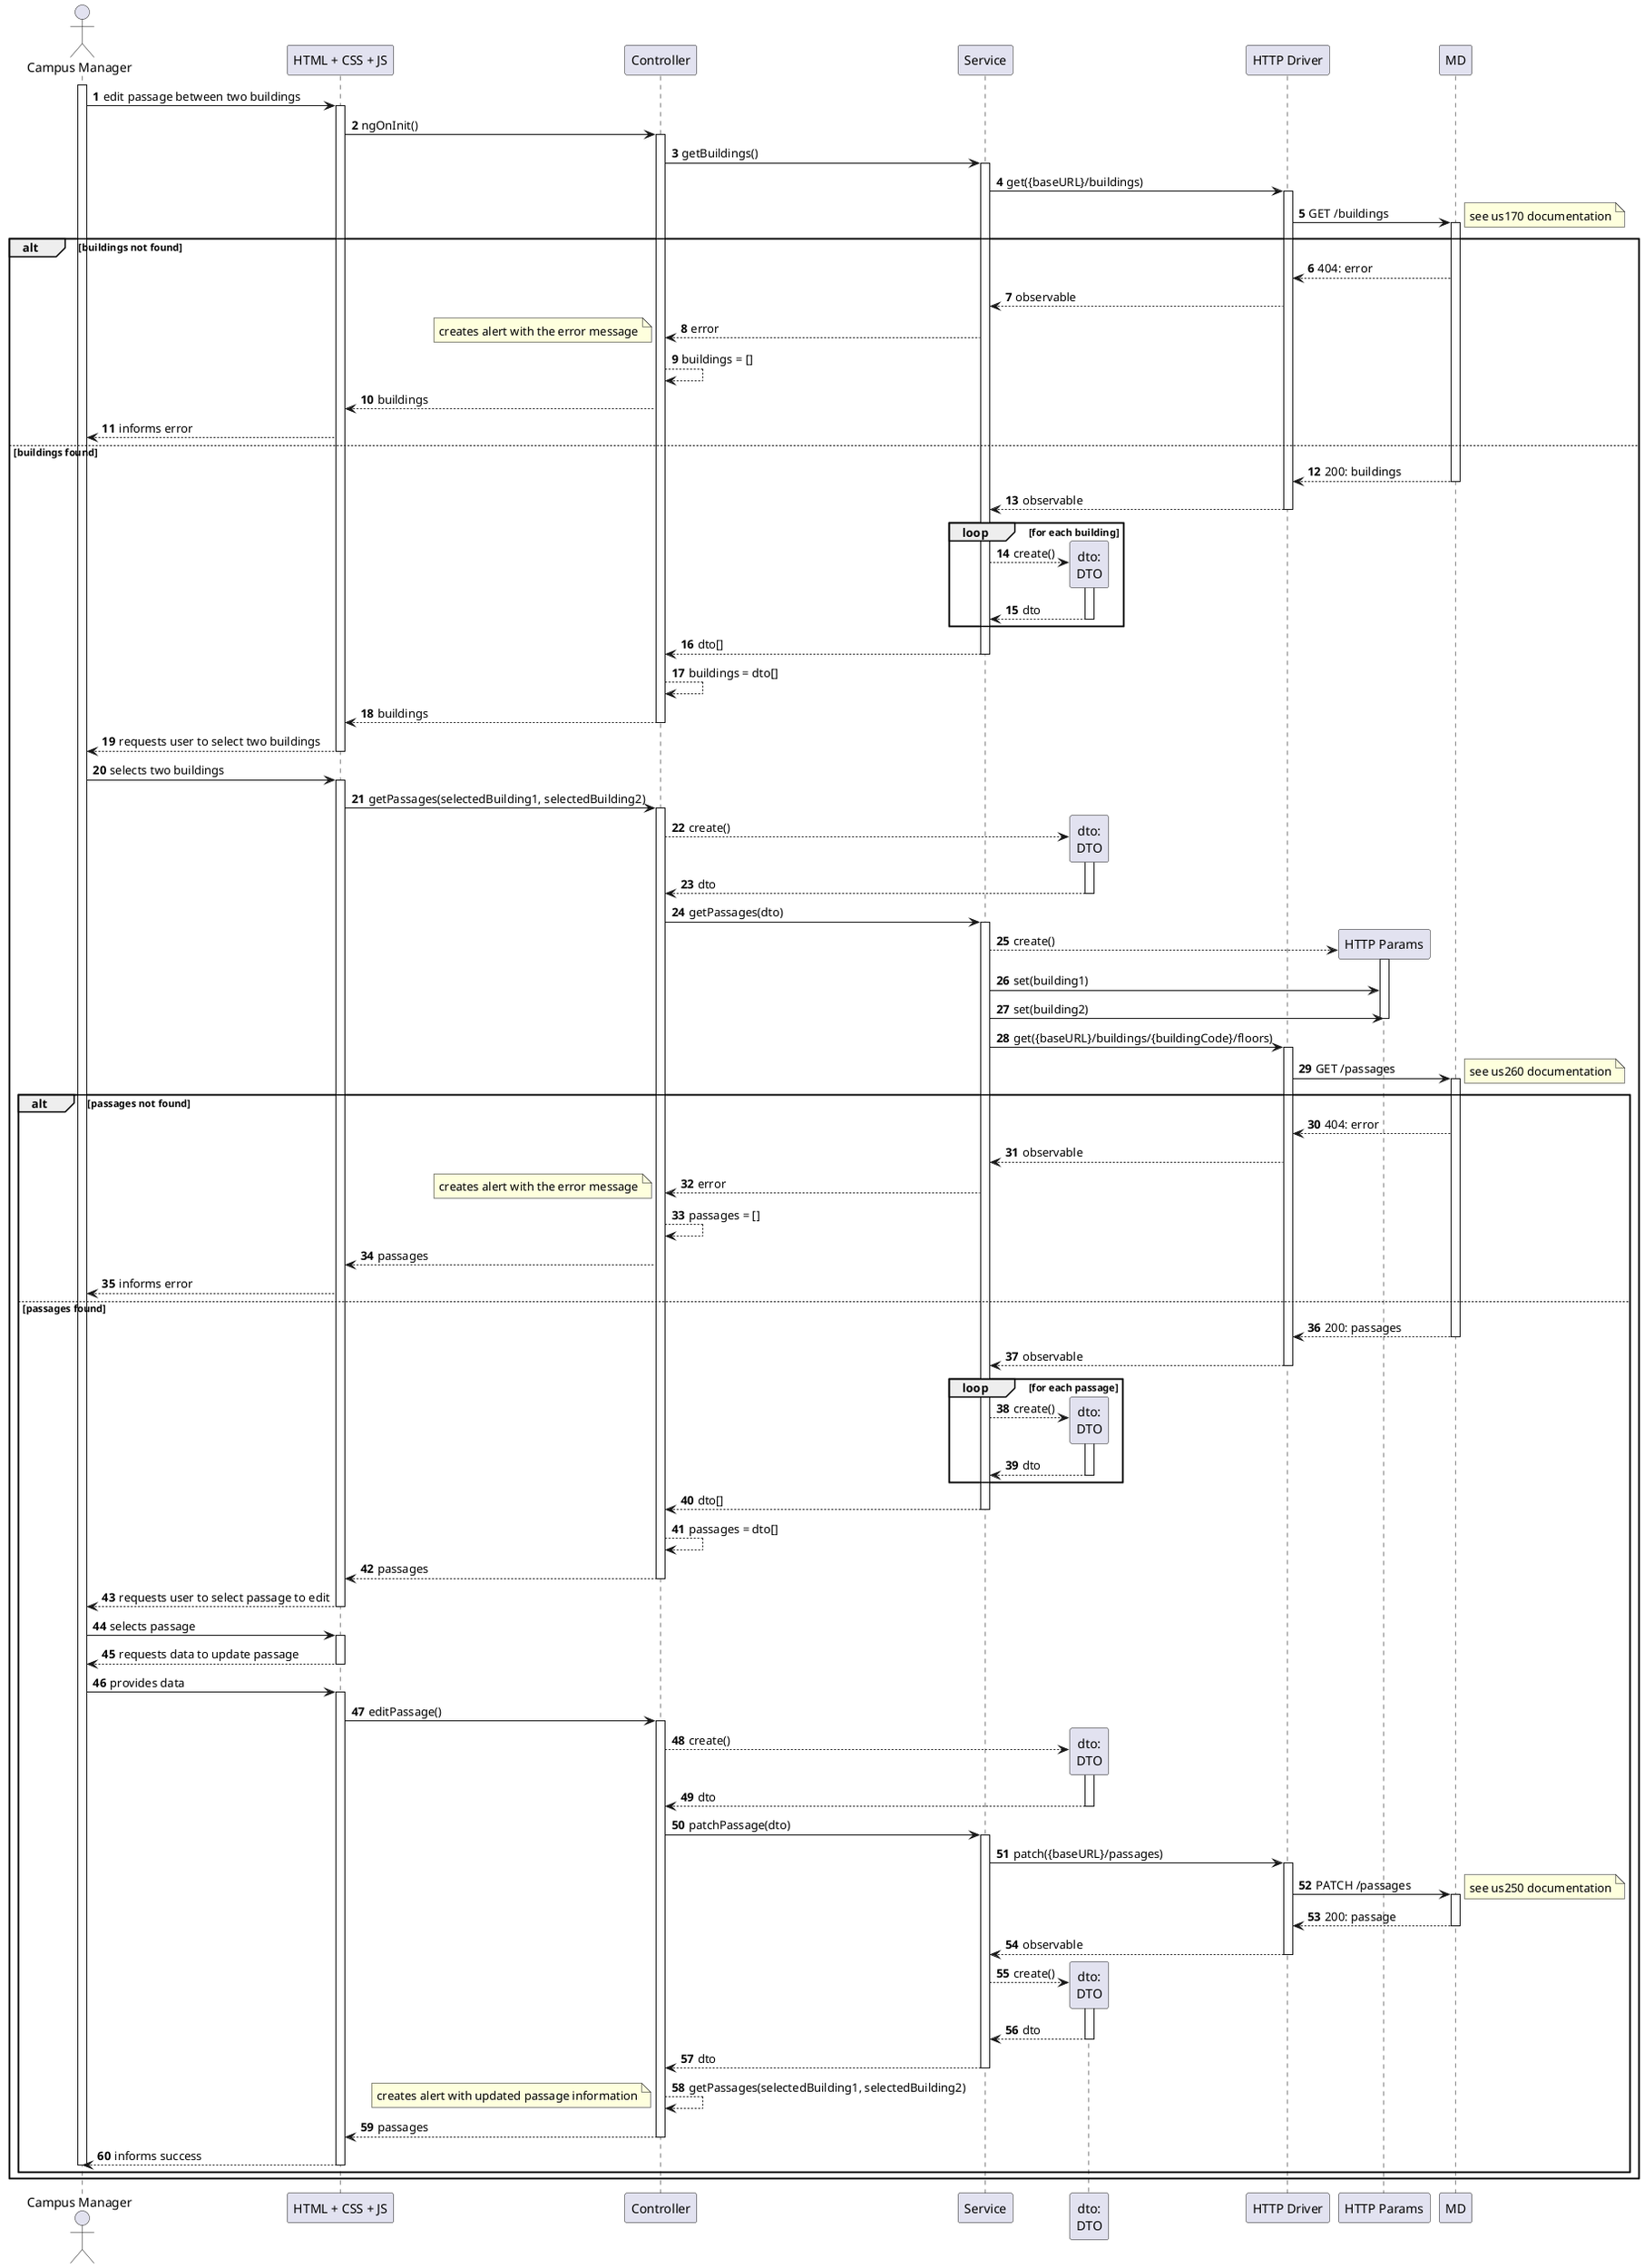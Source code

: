 @startuml
autonumber

actor "Campus Manager" as usr

participant "HTML + CSS + JS" as view
participant "Controller" as ctrl
participant "Service" as svc
participant "dto:\nDTO" as dto

participant "HTTP Driver" as http
participant "HTTP Params" as params

participant "MD" as md

activate usr
    usr -> view : edit passage between two buildings
    activate view
        view -> ctrl : ngOnInit()
        activate ctrl
            ctrl -> svc : getBuildings()
            activate svc
                svc -> http : get({baseURL}/buildings)
                activate http
                    http -> md : GET /buildings
                    note right : see us170 documentation
                    activate md
alt buildings not found
                        md --> http : 404: error
                        http --> svc : observable
                        svc --> ctrl : error
                        note bottom : creates alert with the error message
                        ctrl --> ctrl : buildings = []
                        ctrl --> view : buildings
                        view --> usr : informs error
else buildings found
                        md --> http : 200: buildings
                    deactivate md
                    http --> svc : observable
                deactivate http
                loop for each building
                    svc --> dto** : create()
                    activate dto
                        dto --> svc : dto
                    deactivate dto
                end
                svc --> ctrl : dto[]
            deactivate svc
            ctrl --> ctrl : buildings = dto[]
            ctrl --> view : buildings
        deactivate ctrl
        view --> usr : requests user to select two buildings
    deactivate view

    usr -> view : selects two buildings
    activate view
        view -> ctrl : getPassages(selectedBuilding1, selectedBuilding2)
        activate ctrl
            ctrl --> dto** : create()
            activate dto
                dto --> ctrl : dto
            deactivate dto
            
            ctrl -> svc : getPassages(dto)
            activate svc
                svc --> params** : create()
                activate params
                    svc -> params : set(building1)
                    svc -> params : set(building2)
                deactivate params

                svc -> http : get({baseURL}/buildings/{buildingCode}/floors)
                activate http
                    http -> md : GET /passages
                    note right: see us260 documentation
                    activate md
alt passages not found 
                        md --> http : 404: error
                        http --> svc : observable
                        svc --> ctrl : error
                        note bottom : creates alert with the error message
                        ctrl --> ctrl : passages = []
                        ctrl --> view : passages
                        view --> usr : informs error
else passages found
                        md --> http : 200: passages
                    deactivate md
                    http --> svc : observable
                deactivate http
                loop for each passage
                    svc --> dto** : create()
                    activate dto
                        dto --> svc : dto
                    deactivate dto
                end
                svc --> ctrl : dto[]
            deactivate svc
            ctrl --> ctrl : passages = dto[]
            ctrl --> view : passages
        deactivate ctrl
        view --> usr : requests user to select passage to edit
    deactivate view

    usr -> view : selects passage
    activate view
        view --> usr : requests data to update passage
    deactivate view

    usr -> view : provides data
    activate view
        view -> ctrl : editPassage()
        activate ctrl
            ctrl --> dto** : create()
            activate dto
                dto --> ctrl : dto
            deactivate dto
            
            ctrl -> svc : patchPassage(dto)
            activate svc
                svc -> http : patch({baseURL}/passages)
                activate http
                    http -> md : PATCH /passages
                    note right : see us250 documentation
                    activate md
                        md --> http : 200: passage
                    deactivate md
                    http --> svc : observable
                deactivate http
                svc --> dto** : create()
                activate dto
                    dto --> svc : dto
                deactivate dto
                
                svc --> ctrl : dto
            deactivate svc
            ctrl --> ctrl : getPassages(selectedBuilding1, selectedBuilding2)
            note bottom : creates alert with updated passage information
            ctrl --> view : passages
        deactivate ctrl
        view --> usr : informs success
    deactivate view
deactivate usr
end
end

@enduml
